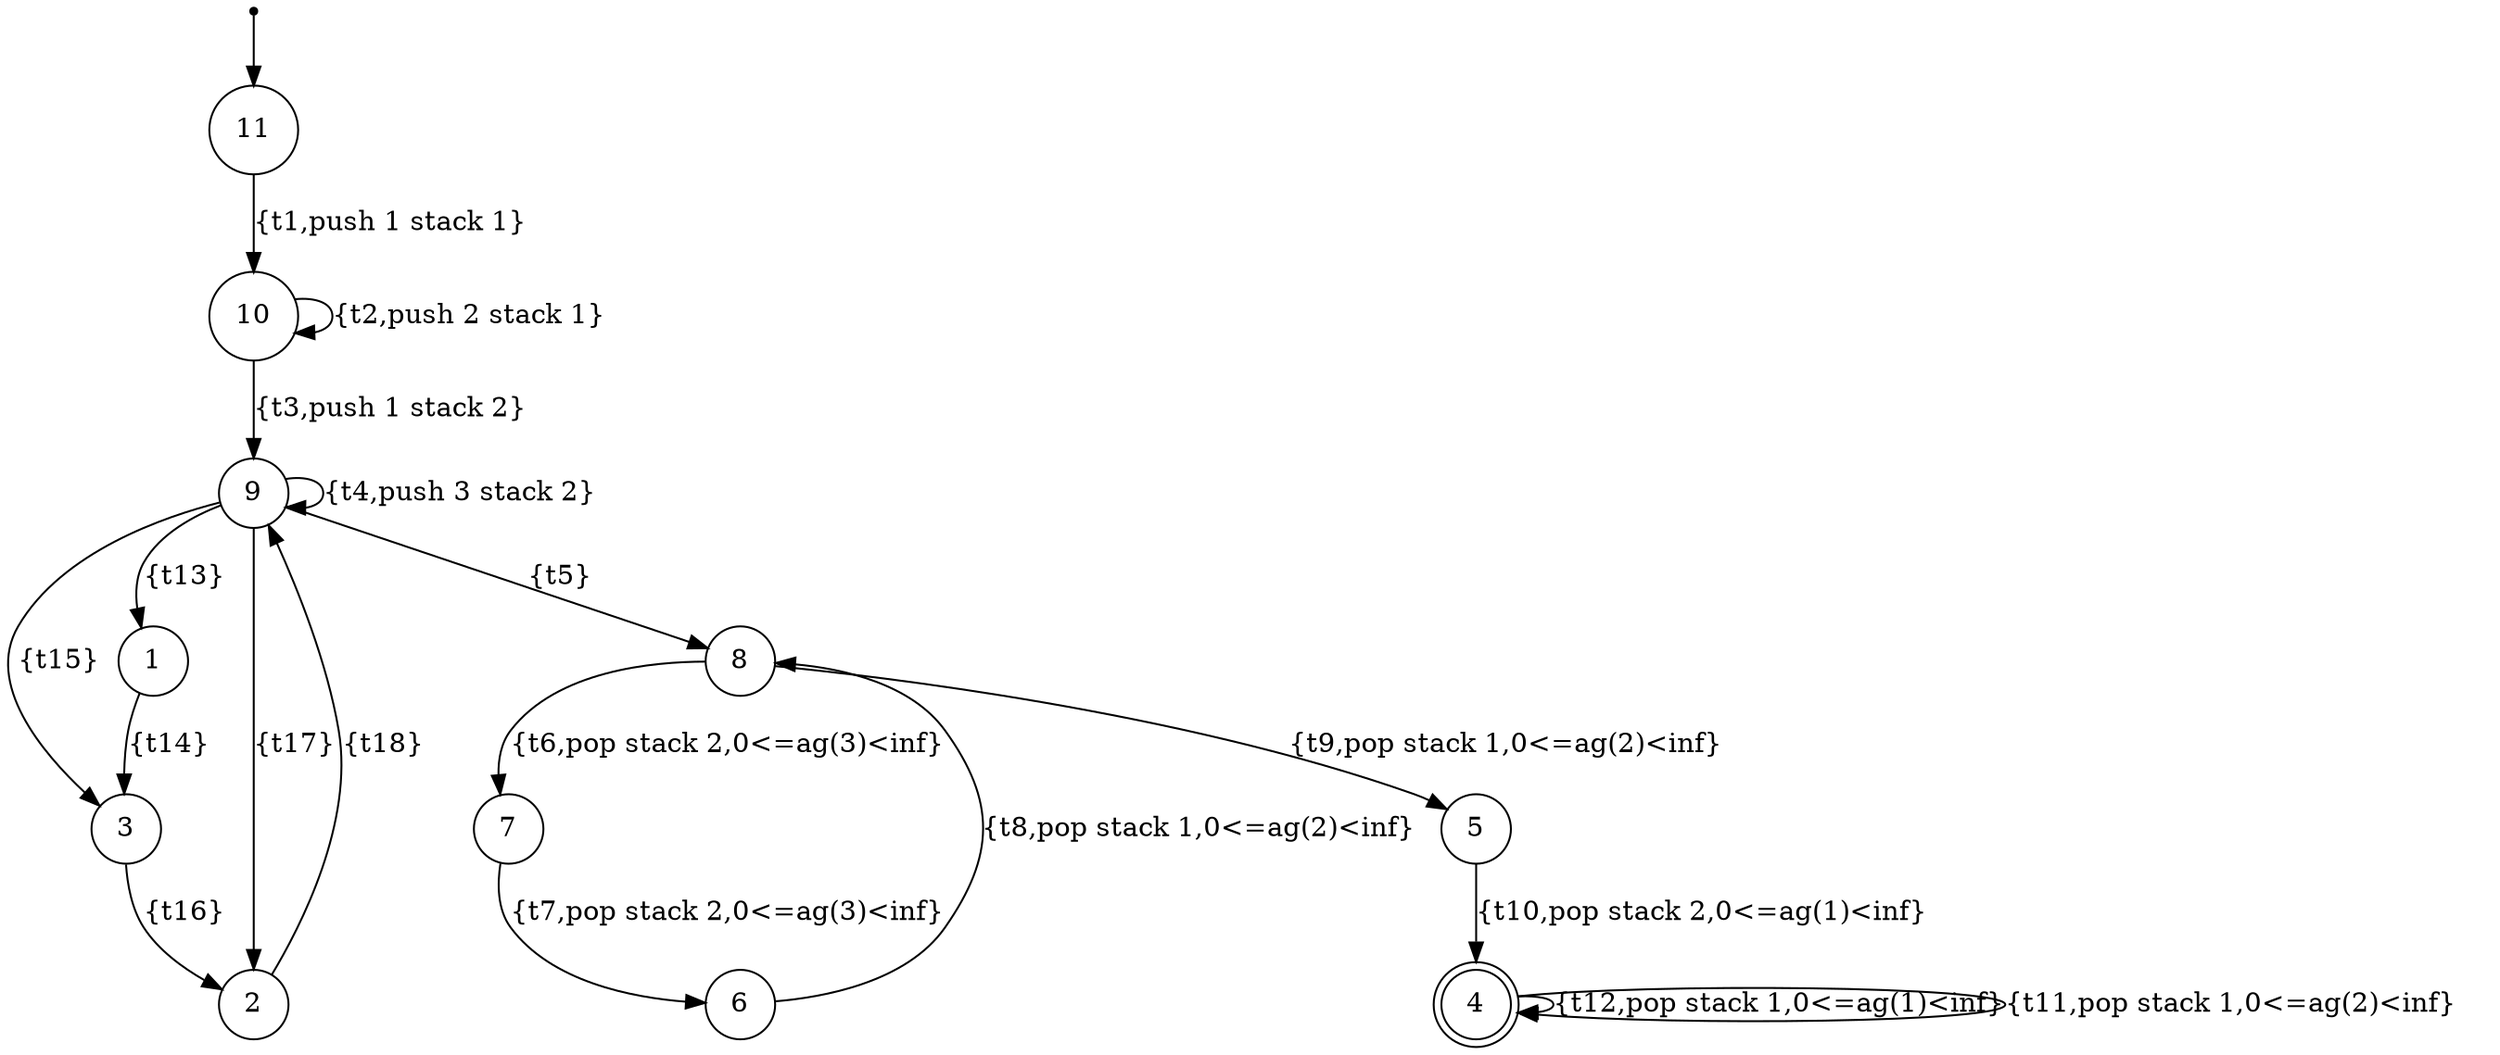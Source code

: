 digraph finite_state_machine {
	node [shape = point ]; qi0;
	node [shape = doublecircle];4;
	node [shape=circle];
	qi0 -> 11;
	9 -> 2 [ label = "{t17}" ];
	9 -> 3 [ label = "{t15}" ];
	2 -> 9 [ label = "{t18}" ];
	3 -> 2 [ label = "{t16}" ];
	1 -> 3 [ label = "{t14}" ];
	9 -> 1 [ label = "{t13}" ];
	4 -> 4 [ label = "{t12,pop stack 1,0<=ag(1)<inf}" ];
	4 -> 4 [ label = "{t11,pop stack 1,0<=ag(2)<inf}" ];
	5 -> 4 [ label = "{t10,pop stack 2,0<=ag(1)<inf}" ];
	8 -> 5 [ label = "{t9,pop stack 1,0<=ag(2)<inf}" ];
	6 -> 8 [ label = "{t8,pop stack 1,0<=ag(2)<inf}" ];
	7 -> 6 [ label = "{t7,pop stack 2,0<=ag(3)<inf}" ];
	10 -> 10 [ label = "{t2,push 2 stack 1}" ];
	9 -> 9 [ label = "{t4,push 3 stack 2}" ];
	8 -> 7 [ label = "{t6,pop stack 2,0<=ag(3)<inf}" ];
	9 -> 8 [ label = "{t5}" ];
	10 -> 9 [ label = "{t3,push 1 stack 2}" ];
	11 -> 10 [ label = "{t1,push 1 stack 1}" ];
}